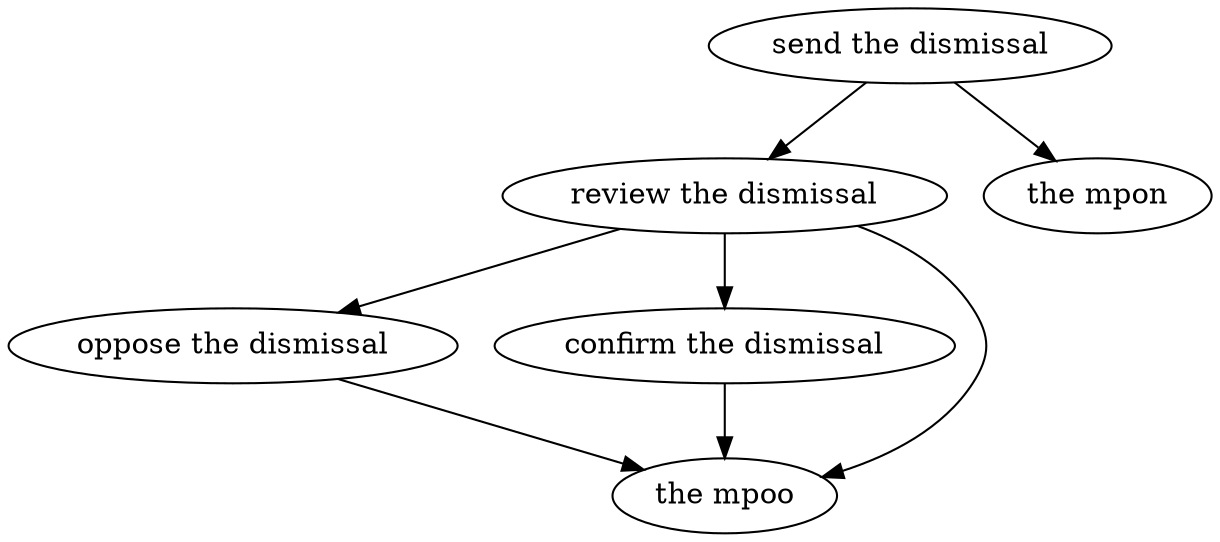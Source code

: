 strict digraph "doc-10.1" {
	graph [name="doc-10.1"];
	"send the dismissal"	[attrs="{'type': 'Activity', 'label': 'send the dismissal'}"];
	"review the dismissal"	[attrs="{'type': 'Activity', 'label': 'review the dismissal'}"];
	"send the dismissal" -> "review the dismissal"	[attrs="{'type': 'flow', 'label': 'flow'}"];
	"the mpon"	[attrs="{'type': 'Actor', 'label': 'the mpon'}"];
	"send the dismissal" -> "the mpon"	[attrs="{'type': 'actor performer', 'label': 'actor performer'}"];
	"oppose the dismissal"	[attrs="{'type': 'Activity', 'label': 'oppose the dismissal'}"];
	"review the dismissal" -> "oppose the dismissal"	[attrs="{'type': 'flow', 'label': 'flow'}"];
	"confirm the dismissal"	[attrs="{'type': 'Activity', 'label': 'confirm the dismissal'}"];
	"review the dismissal" -> "confirm the dismissal"	[attrs="{'type': 'flow', 'label': 'flow'}"];
	"the mpoo"	[attrs="{'type': 'Actor', 'label': 'the mpoo'}"];
	"review the dismissal" -> "the mpoo"	[attrs="{'type': 'actor performer', 'label': 'actor performer'}"];
	"oppose the dismissal" -> "the mpoo"	[attrs="{'type': 'actor performer', 'label': 'actor performer'}"];
	"confirm the dismissal" -> "the mpoo"	[attrs="{'type': 'actor performer', 'label': 'actor performer'}"];
}
